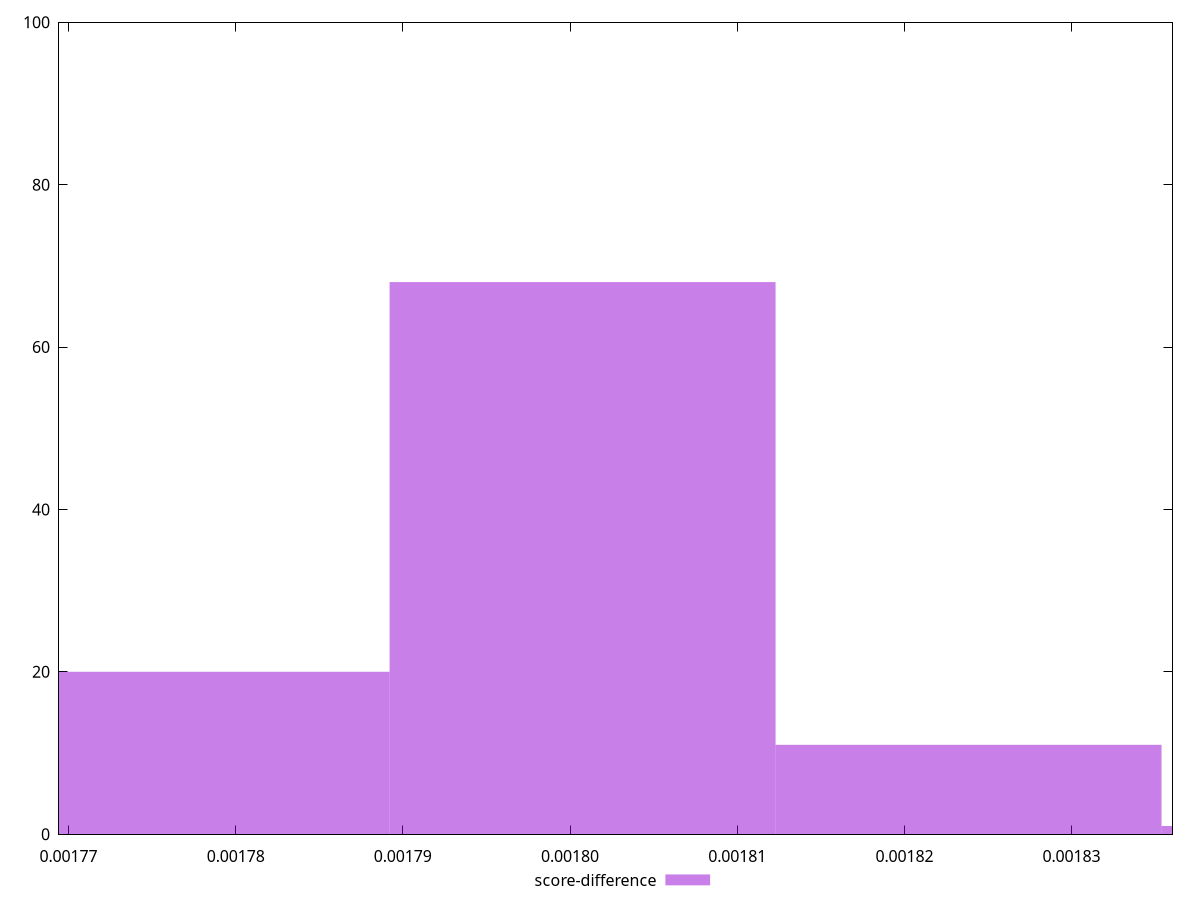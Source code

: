 reset

$scoreDifference <<EOF
0.0018007507423674295 68
0.00177766419438836 20
0.0018238372903464993 11
0.0018469238383255688 1
EOF

set key outside below
set boxwidth 0.00002308654797906961
set xrange [0.0017694335050848498:0.001836036881420533]
set yrange [0:100]
set trange [0:100]
set style fill transparent solid 0.5 noborder
set terminal svg size 640, 490 enhanced background rgb 'white'
set output "reprap/first-cpu-idle/samples/pages+cached+noexternal+nocss/score-difference/histogram.svg"

plot $scoreDifference title "score-difference" with boxes

reset
